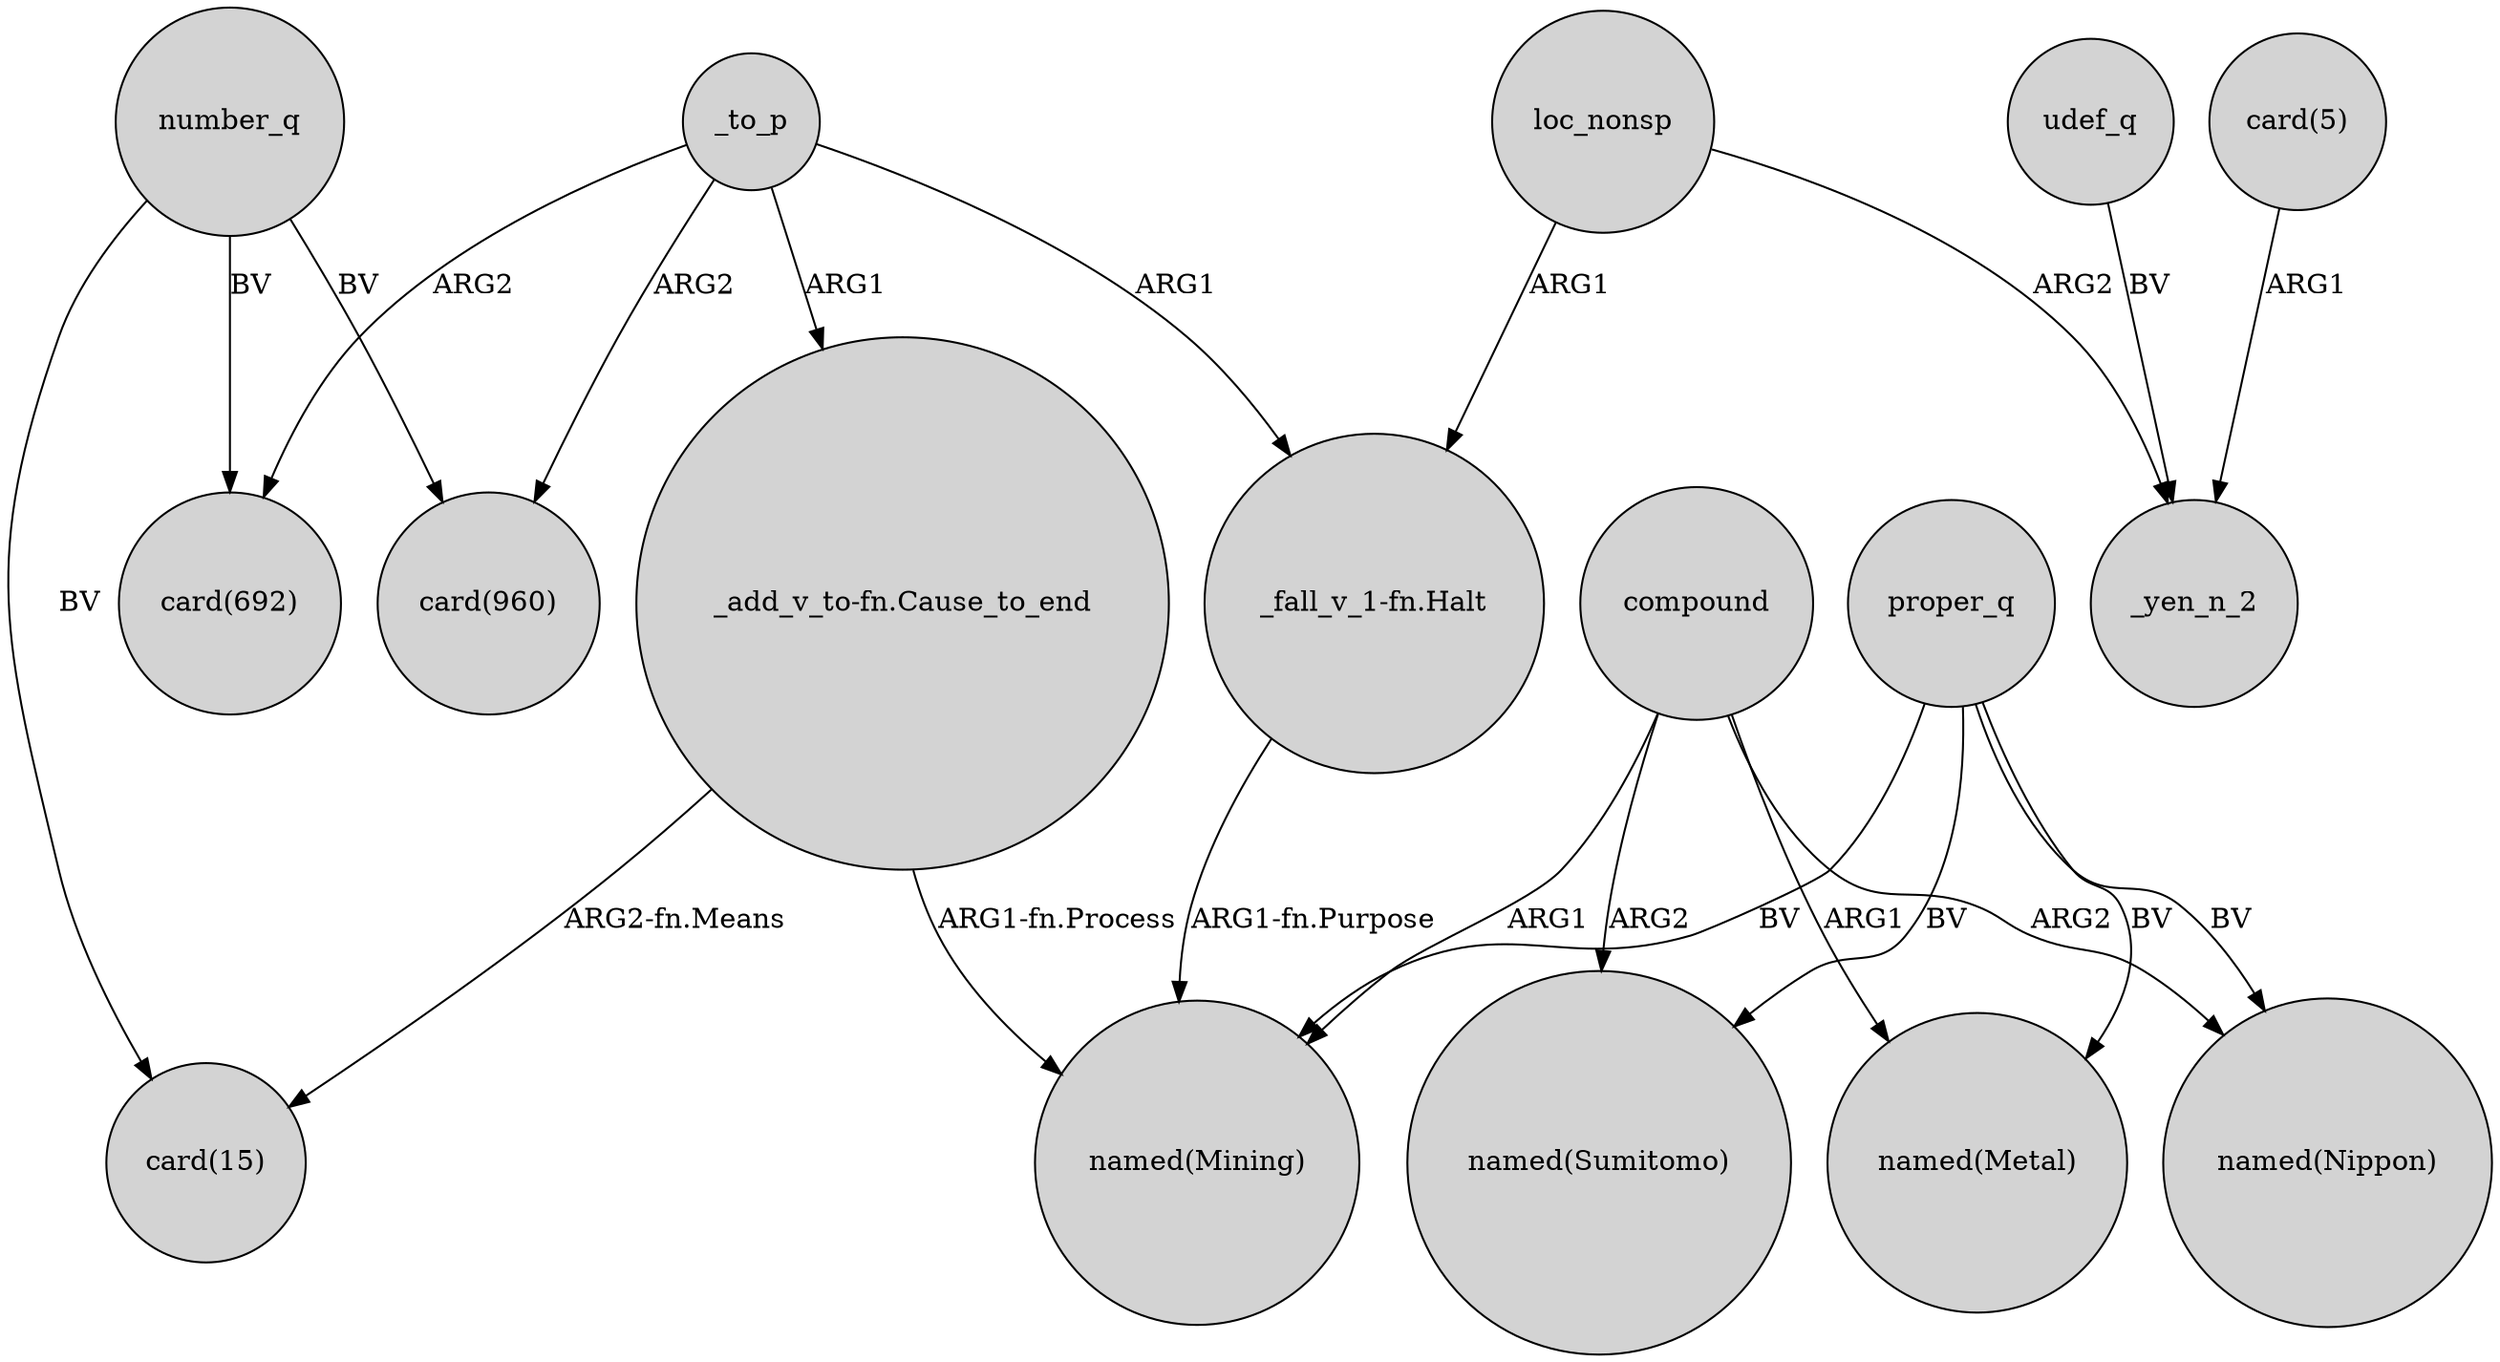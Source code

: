 digraph {
	node [shape=circle style=filled]
	number_q -> "card(960)" [label=BV]
	compound -> "named(Sumitomo)" [label=ARG2]
	_to_p -> "card(692)" [label=ARG2]
	proper_q -> "named(Metal)" [label=BV]
	compound -> "named(Nippon)" [label=ARG2]
	compound -> "named(Mining)" [label=ARG1]
	compound -> "named(Metal)" [label=ARG1]
	loc_nonsp -> "_fall_v_1-fn.Halt" [label=ARG1]
	"card(5)" -> _yen_n_2 [label=ARG1]
	_to_p -> "_add_v_to-fn.Cause_to_end" [label=ARG1]
	proper_q -> "named(Mining)" [label=BV]
	loc_nonsp -> _yen_n_2 [label=ARG2]
	proper_q -> "named(Sumitomo)" [label=BV]
	_to_p -> "card(960)" [label=ARG2]
	"_add_v_to-fn.Cause_to_end" -> "named(Mining)" [label="ARG1-fn.Process"]
	"_add_v_to-fn.Cause_to_end" -> "card(15)" [label="ARG2-fn.Means"]
	number_q -> "card(692)" [label=BV]
	proper_q -> "named(Nippon)" [label=BV]
	number_q -> "card(15)" [label=BV]
	_to_p -> "_fall_v_1-fn.Halt" [label=ARG1]
	"_fall_v_1-fn.Halt" -> "named(Mining)" [label="ARG1-fn.Purpose"]
	udef_q -> _yen_n_2 [label=BV]
}
